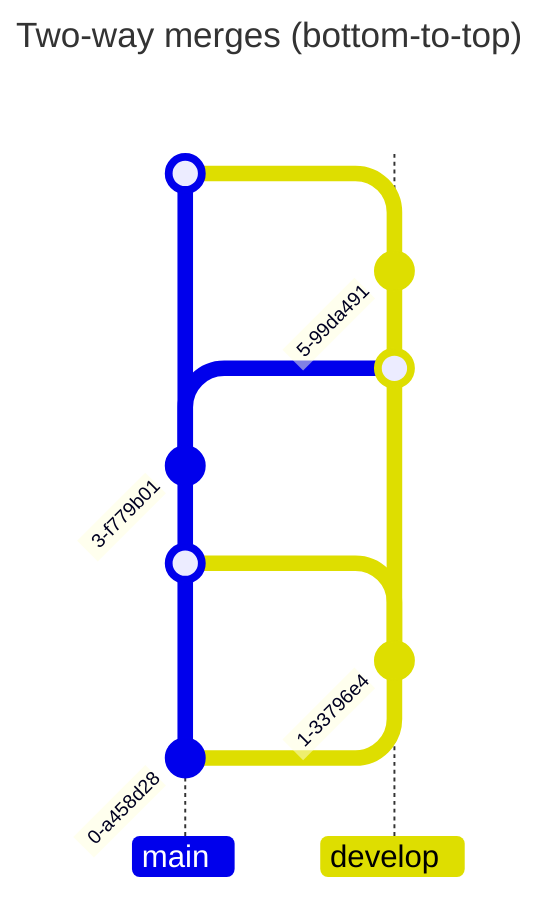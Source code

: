 ---
title: Two-way merges (bottom-to-top)
---
gitGraph BT:
commit
branch develop
checkout develop
commit
checkout main
merge develop
commit
checkout develop
merge main
commit
checkout main
merge develop